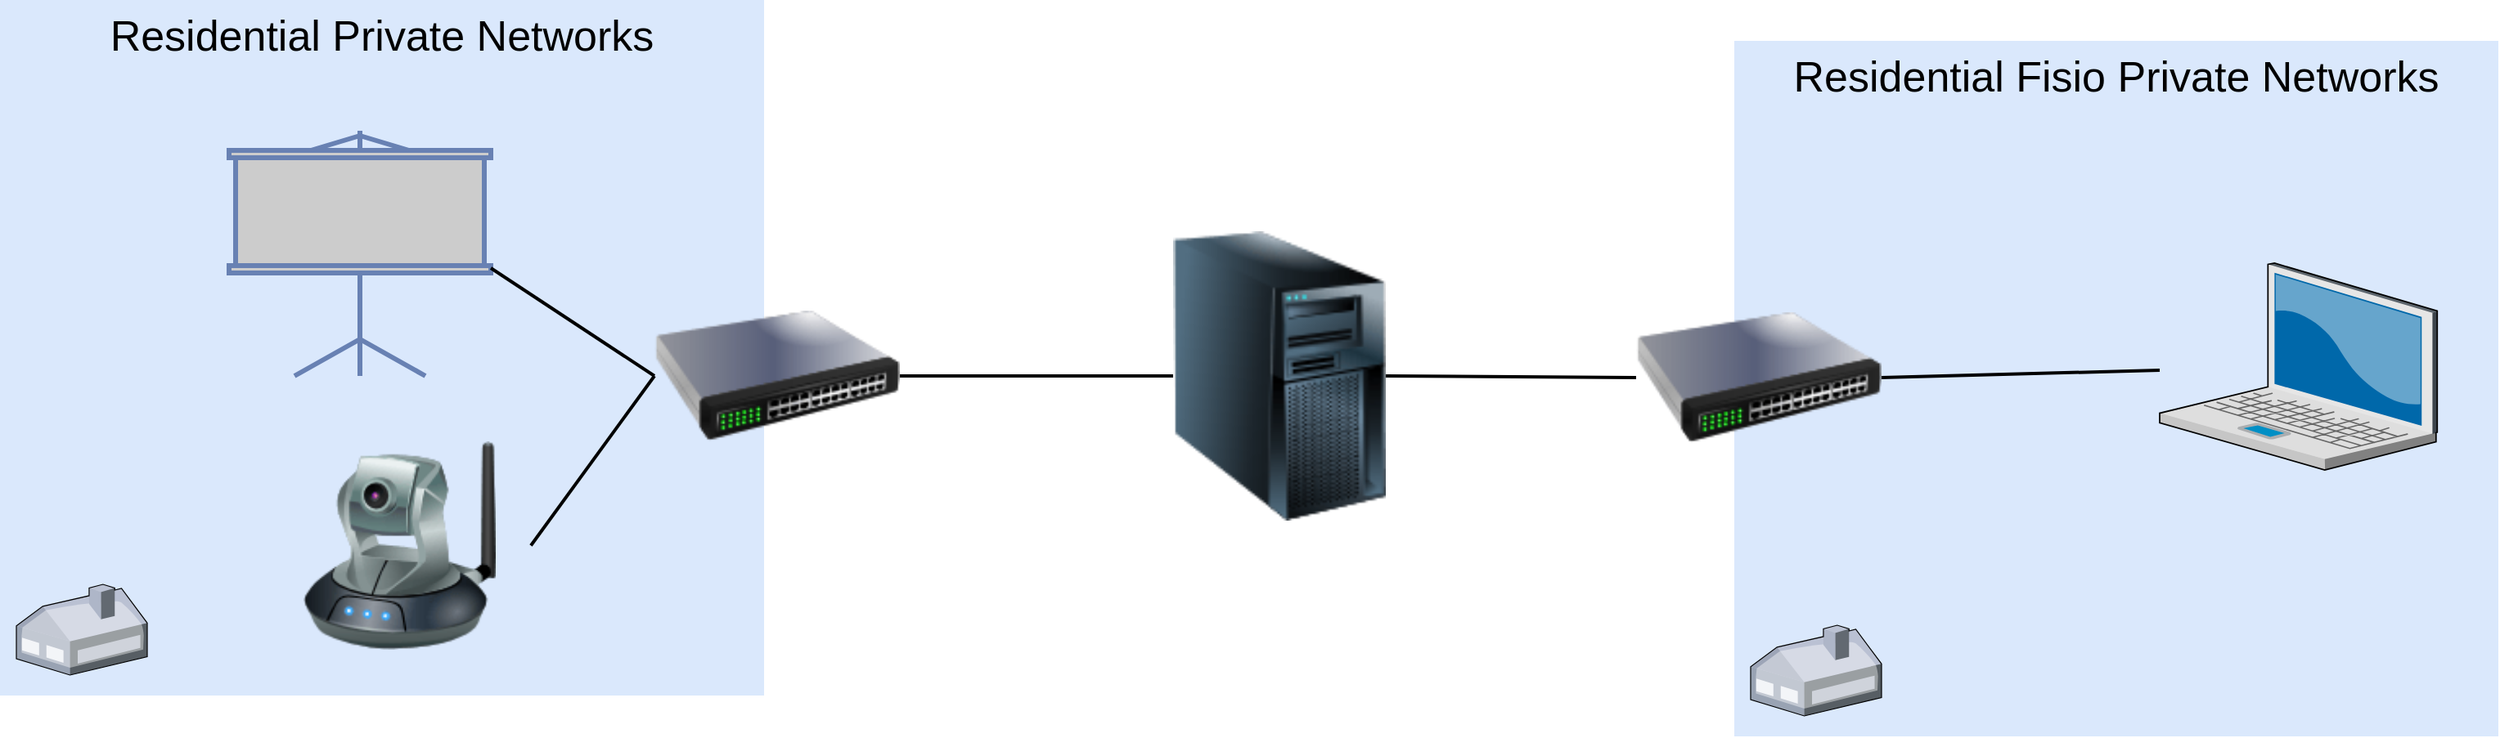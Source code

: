 <mxfile version="21.2.4" type="github" pages="2">
  <diagram name="Page-1" id="e3a06f82-3646-2815-327d-82caf3d4e204">
    <mxGraphModel dx="1589" dy="807" grid="1" gridSize="10" guides="1" tooltips="1" connect="1" arrows="1" fold="1" page="1" pageScale="1.5" pageWidth="1169" pageHeight="826" background="none" math="0" shadow="0">
      <root>
        <mxCell id="0" style=";html=1;" />
        <mxCell id="1" style=";html=1;" parent="0" />
        <mxCell id="kXjYNrG_pKj7RHM0Eber-18" style="edgeStyle=none;rounded=0;html=1;startSize=10;endSize=10;jettySize=auto;orthogonalLoop=1;fontSize=14;endArrow=none;endFill=0;strokeWidth=2;exitX=1;exitY=0.5;exitDx=0;exitDy=0;entryX=0;entryY=0.5;entryDx=0;entryDy=0;" parent="1" source="G5RKVKkpxOlWbGAvhB-s-5" target="kXjYNrG_pKj7RHM0Eber-31" edge="1">
          <mxGeometry relative="1" as="geometry">
            <mxPoint x="630" y="330" as="sourcePoint" />
            <mxPoint x="1028.82" y="305.086" as="targetPoint" />
          </mxGeometry>
        </mxCell>
        <mxCell id="kXjYNrG_pKj7RHM0Eber-31" value="" style="image;html=1;image=img/lib/clip_art/computers/Server_Tower_128x128.png" parent="1" vertex="1">
          <mxGeometry x="877" y="447.25" width="130" height="195.5" as="geometry" />
        </mxCell>
        <mxCell id="kXjYNrG_pKj7RHM0Eber-51" value="&lt;font style=&quot;font-size: 26px;&quot;&gt;Residential Fisio Private Networks&lt;/font&gt;" style="whiteSpace=wrap;html=1;fillColor=#dae8fc;fontSize=14;strokeColor=none;verticalAlign=top;" parent="1" vertex="1">
          <mxGeometry x="1220" y="340" width="467" height="425.5" as="geometry" />
        </mxCell>
        <mxCell id="kXjYNrG_pKj7RHM0Eber-52" value="" style="verticalLabelPosition=bottom;aspect=fixed;html=1;verticalAlign=top;strokeColor=none;shape=mxgraph.citrix.home_office;fillColor=#66B2FF;gradientColor=#0066CC;fontSize=14;" parent="1" vertex="1">
          <mxGeometry x="1230" y="697.5" width="80" height="55.5" as="geometry" />
        </mxCell>
        <mxCell id="G5RKVKkpxOlWbGAvhB-s-1" value="&lt;font style=&quot;font-size: 26px;&quot;&gt;Residential Private Networks&lt;/font&gt;" style="whiteSpace=wrap;html=1;fillColor=#dae8fc;fontSize=14;strokeColor=none;verticalAlign=top;" parent="1" vertex="1">
          <mxGeometry x="160" y="315" width="467" height="425.5" as="geometry" />
        </mxCell>
        <mxCell id="G5RKVKkpxOlWbGAvhB-s-2" value="" style="verticalLabelPosition=bottom;aspect=fixed;html=1;verticalAlign=top;strokeColor=none;shape=mxgraph.citrix.home_office;fillColor=#66B2FF;gradientColor=#0066CC;fontSize=14;" parent="1" vertex="1">
          <mxGeometry x="170" y="672.5" width="80" height="55.5" as="geometry" />
        </mxCell>
        <mxCell id="G5RKVKkpxOlWbGAvhB-s-3" value="" style="image;html=1;image=img/lib/clip_art/networking/Ip_Camera_128x128.png" parent="1" vertex="1">
          <mxGeometry x="323.98" y="585" width="160.5" height="127.5" as="geometry" />
        </mxCell>
        <mxCell id="G5RKVKkpxOlWbGAvhB-s-4" style="edgeStyle=none;rounded=0;html=1;startSize=10;endSize=10;jettySize=auto;orthogonalLoop=1;fontSize=14;endArrow=none;endFill=0;strokeWidth=2;exitX=1;exitY=0.5;exitDx=0;exitDy=0;entryX=0;entryY=0.5;entryDx=0;entryDy=0;" parent="1" source="G5RKVKkpxOlWbGAvhB-s-3" target="G5RKVKkpxOlWbGAvhB-s-5" edge="1">
          <mxGeometry relative="1" as="geometry">
            <mxPoint x="563.5" y="657.835" as="sourcePoint" />
            <mxPoint x="777" y="598.5" as="targetPoint" />
          </mxGeometry>
        </mxCell>
        <mxCell id="G5RKVKkpxOlWbGAvhB-s-5" value="" style="image;html=1;image=img/lib/clip_art/networking/Switch_128x128.png" parent="1" vertex="1">
          <mxGeometry x="560" y="475" width="150" height="140" as="geometry" />
        </mxCell>
        <mxCell id="G5RKVKkpxOlWbGAvhB-s-6" value="" style="fontColor=#0066CC;verticalAlign=top;verticalLabelPosition=bottom;labelPosition=center;align=center;html=1;outlineConnect=0;fillColor=#CCCCCC;strokeColor=#6881B3;gradientColor=none;gradientDirection=north;strokeWidth=2;shape=mxgraph.networks.video_projector_screen;" parent="1" vertex="1">
          <mxGeometry x="300" y="395" width="160" height="150" as="geometry" />
        </mxCell>
        <mxCell id="G5RKVKkpxOlWbGAvhB-s-7" style="edgeStyle=none;rounded=0;html=1;startSize=10;endSize=10;jettySize=auto;orthogonalLoop=1;fontSize=14;endArrow=none;endFill=0;strokeWidth=2;exitX=1;exitY=0.56;exitDx=0;exitDy=0;entryX=0;entryY=0.5;entryDx=0;entryDy=0;exitPerimeter=0;" parent="1" source="G5RKVKkpxOlWbGAvhB-s-6" target="G5RKVKkpxOlWbGAvhB-s-5" edge="1">
          <mxGeometry relative="1" as="geometry">
            <mxPoint x="494" y="659" as="sourcePoint" />
            <mxPoint x="570" y="555" as="targetPoint" />
          </mxGeometry>
        </mxCell>
        <mxCell id="VzoqMaSi-gexHlLU3LS6-1" value="" style="verticalLabelPosition=bottom;sketch=0;aspect=fixed;html=1;verticalAlign=top;strokeColor=none;align=center;outlineConnect=0;shape=mxgraph.citrix.laptop_2;" parent="1" vertex="1">
          <mxGeometry x="1480" y="476" width="169.64" height="126.5" as="geometry" />
        </mxCell>
        <mxCell id="VzoqMaSi-gexHlLU3LS6-2" value="" style="image;html=1;image=img/lib/clip_art/networking/Switch_128x128.png" parent="1" vertex="1">
          <mxGeometry x="1160" y="476" width="150" height="140" as="geometry" />
        </mxCell>
        <mxCell id="VzoqMaSi-gexHlLU3LS6-3" style="edgeStyle=none;rounded=0;html=1;startSize=10;endSize=10;jettySize=auto;orthogonalLoop=1;fontSize=14;endArrow=none;endFill=0;strokeWidth=2;exitX=1;exitY=0.5;exitDx=0;exitDy=0;entryX=0;entryY=0.5;entryDx=0;entryDy=0;" parent="1" source="kXjYNrG_pKj7RHM0Eber-31" target="VzoqMaSi-gexHlLU3LS6-2" edge="1">
          <mxGeometry relative="1" as="geometry">
            <mxPoint x="610" y="555" as="sourcePoint" />
            <mxPoint x="887" y="555" as="targetPoint" />
          </mxGeometry>
        </mxCell>
        <mxCell id="JAqYqh9T3vLIZOfGSQce-1" style="edgeStyle=none;rounded=0;html=1;startSize=10;endSize=10;jettySize=auto;orthogonalLoop=1;fontSize=14;endArrow=none;endFill=0;strokeWidth=2;exitX=1;exitY=0.5;exitDx=0;exitDy=0;" edge="1" parent="1" source="VzoqMaSi-gexHlLU3LS6-2" target="VzoqMaSi-gexHlLU3LS6-1">
          <mxGeometry relative="1" as="geometry">
            <mxPoint x="1017" y="555" as="sourcePoint" />
            <mxPoint x="1170" y="556" as="targetPoint" />
          </mxGeometry>
        </mxCell>
      </root>
    </mxGraphModel>
  </diagram>
  <diagram id="EM8-ZOF5JpDM5AOmmODy" name="Página-2">
    <mxGraphModel dx="2185" dy="1110" grid="1" gridSize="10" guides="1" tooltips="1" connect="1" arrows="1" fold="1" page="1" pageScale="1" pageWidth="827" pageHeight="1169" math="0" shadow="0">
      <root>
        <mxCell id="0" />
        <mxCell id="1" parent="0" />
        <mxCell id="mfFKu25c9JGt-sQGoy1n-14" value="&lt;h1&gt;&lt;br&gt;&lt;/h1&gt;" style="ellipse;shape=cloud;whiteSpace=wrap;html=1;" vertex="1" parent="1">
          <mxGeometry x="1010" y="290" width="720" height="450" as="geometry" />
        </mxCell>
        <mxCell id="tl93-0JdJ6uAuUB88S14-1" value="&lt;h1&gt;&lt;br&gt;&lt;/h1&gt;" style="ellipse;shape=cloud;whiteSpace=wrap;html=1;" parent="1" vertex="1">
          <mxGeometry y="100" width="720" height="450" as="geometry" />
        </mxCell>
        <mxCell id="tl93-0JdJ6uAuUB88S14-2" style="edgeStyle=none;rounded=0;html=1;startSize=10;endSize=10;jettySize=auto;orthogonalLoop=1;fontSize=14;endArrow=none;endFill=0;strokeWidth=2;exitX=1;exitY=0.5;exitDx=0;exitDy=0;entryX=0;entryY=0.5;entryDx=0;entryDy=0;" parent="1" target="tl93-0JdJ6uAuUB88S14-4" edge="1">
          <mxGeometry relative="1" as="geometry">
            <mxPoint x="676.5" y="760" as="sourcePoint" />
            <mxPoint x="1026.5" y="510" as="targetPoint" />
          </mxGeometry>
        </mxCell>
        <mxCell id="tl93-0JdJ6uAuUB88S14-3" style="edgeStyle=none;rounded=0;html=1;startSize=10;endSize=10;jettySize=auto;orthogonalLoop=1;fontSize=14;endArrow=none;endFill=0;strokeWidth=2;exitX=1;exitY=0.5;exitDx=0;exitDy=0;entryX=0;entryY=0.5;entryDx=0;entryDy=0;" parent="1" source="tl93-0JdJ6uAuUB88S14-15" target="tl93-0JdJ6uAuUB88S14-4" edge="1">
          <mxGeometry relative="1" as="geometry">
            <mxPoint x="676.5" y="330" as="sourcePoint" />
            <mxPoint x="1075.32" y="295.086" as="targetPoint" />
          </mxGeometry>
        </mxCell>
        <mxCell id="tl93-0JdJ6uAuUB88S14-4" value="" style="image;html=1;image=img/lib/clip_art/computers/Server_Tower_128x128.png" parent="1" vertex="1">
          <mxGeometry x="780" y="451.25" width="130" height="195.5" as="geometry" />
        </mxCell>
        <mxCell id="tl93-0JdJ6uAuUB88S14-12" value="" style="verticalLabelPosition=bottom;aspect=fixed;html=1;verticalAlign=top;strokeColor=none;shape=mxgraph.citrix.home_office;fillColor=#66B2FF;gradientColor=#0066CC;fontSize=14;" parent="1" vertex="1">
          <mxGeometry x="66.5" y="270" width="80" height="55.5" as="geometry" />
        </mxCell>
        <mxCell id="tl93-0JdJ6uAuUB88S14-13" value="" style="image;html=1;image=img/lib/clip_art/networking/Ip_Camera_128x128.png" parent="1" vertex="1">
          <mxGeometry x="266.5" y="360" width="160.5" height="127.5" as="geometry" />
        </mxCell>
        <mxCell id="tl93-0JdJ6uAuUB88S14-14" style="edgeStyle=none;rounded=0;html=1;startSize=10;endSize=10;jettySize=auto;orthogonalLoop=1;fontSize=14;endArrow=none;endFill=0;strokeWidth=2;exitX=1;exitY=0.5;exitDx=0;exitDy=0;entryX=0;entryY=0.5;entryDx=0;entryDy=0;" parent="1" source="tl93-0JdJ6uAuUB88S14-13" target="tl93-0JdJ6uAuUB88S14-15" edge="1">
          <mxGeometry relative="1" as="geometry">
            <mxPoint x="530" y="432.835" as="sourcePoint" />
            <mxPoint x="743.5" y="373.5" as="targetPoint" />
          </mxGeometry>
        </mxCell>
        <mxCell id="tl93-0JdJ6uAuUB88S14-15" value="" style="image;html=1;image=img/lib/clip_art/networking/Switch_128x128.png" parent="1" vertex="1">
          <mxGeometry x="526.5" y="250" width="150" height="140" as="geometry" />
        </mxCell>
        <mxCell id="tl93-0JdJ6uAuUB88S14-16" value="" style="fontColor=#0066CC;verticalAlign=top;verticalLabelPosition=bottom;labelPosition=center;align=center;html=1;outlineConnect=0;fillColor=#CCCCCC;strokeColor=#6881B3;gradientColor=none;gradientDirection=north;strokeWidth=2;shape=mxgraph.networks.video_projector_screen;" parent="1" vertex="1">
          <mxGeometry x="266.5" y="230" width="193.5" height="120" as="geometry" />
        </mxCell>
        <mxCell id="tl93-0JdJ6uAuUB88S14-17" style="edgeStyle=none;rounded=0;html=1;startSize=10;endSize=10;jettySize=auto;orthogonalLoop=1;fontSize=14;endArrow=none;endFill=0;strokeWidth=2;exitX=1;exitY=0.56;exitDx=0;exitDy=0;entryX=0;entryY=0.5;entryDx=0;entryDy=0;exitPerimeter=0;" parent="1" source="tl93-0JdJ6uAuUB88S14-16" target="tl93-0JdJ6uAuUB88S14-15" edge="1">
          <mxGeometry relative="1" as="geometry">
            <mxPoint x="460.5" y="434" as="sourcePoint" />
            <mxPoint x="536.5" y="330" as="targetPoint" />
          </mxGeometry>
        </mxCell>
        <mxCell id="jNHm6kl9JlqRwAHkXDZn-1" value="&#xa;&lt;h1 style=&quot;border-color: var(--border-color); color: rgb(0, 0, 0); font-family: Helvetica; font-style: normal; font-variant-ligatures: normal; font-variant-caps: normal; letter-spacing: normal; orphans: 2; text-align: center; text-indent: 0px; text-transform: none; widows: 2; word-spacing: 0px; -webkit-text-stroke-width: 0px; background-color: rgb(251, 251, 251); text-decoration-thickness: initial; text-decoration-style: initial; text-decoration-color: initial;&quot;&gt;&lt;font style=&quot;border-color: var(--border-color); font-size: 24px;&quot;&gt;Residential Private Networks&lt;/font&gt;&lt;/h1&gt;&#xa;&#xa;" style="text;html=1;strokeColor=none;fillColor=none;align=center;verticalAlign=middle;whiteSpace=wrap;rounded=0;" vertex="1" parent="1">
          <mxGeometry x="199.0" y="200" width="369.52" height="30" as="geometry" />
        </mxCell>
        <mxCell id="jNHm6kl9JlqRwAHkXDZn-2" value="&lt;h1&gt;&lt;br&gt;&lt;/h1&gt;" style="ellipse;shape=cloud;whiteSpace=wrap;html=1;" vertex="1" parent="1">
          <mxGeometry x="3.25" y="540" width="720" height="450" as="geometry" />
        </mxCell>
        <mxCell id="jNHm6kl9JlqRwAHkXDZn-3" value="" style="verticalLabelPosition=bottom;aspect=fixed;html=1;verticalAlign=top;strokeColor=none;shape=mxgraph.citrix.home_office;fillColor=#66B2FF;gradientColor=#0066CC;fontSize=14;" vertex="1" parent="1">
          <mxGeometry x="69.75" y="710" width="80" height="55.5" as="geometry" />
        </mxCell>
        <mxCell id="jNHm6kl9JlqRwAHkXDZn-4" value="" style="image;html=1;image=img/lib/clip_art/networking/Ip_Camera_128x128.png" vertex="1" parent="1">
          <mxGeometry x="269.75" y="800" width="160.5" height="127.5" as="geometry" />
        </mxCell>
        <mxCell id="jNHm6kl9JlqRwAHkXDZn-5" style="edgeStyle=none;rounded=0;html=1;startSize=10;endSize=10;jettySize=auto;orthogonalLoop=1;fontSize=14;endArrow=none;endFill=0;strokeWidth=2;exitX=1;exitY=0.5;exitDx=0;exitDy=0;entryX=0;entryY=0.5;entryDx=0;entryDy=0;" edge="1" parent="1" source="jNHm6kl9JlqRwAHkXDZn-4" target="jNHm6kl9JlqRwAHkXDZn-6">
          <mxGeometry relative="1" as="geometry">
            <mxPoint x="533.25" y="872.835" as="sourcePoint" />
            <mxPoint x="746.75" y="813.5" as="targetPoint" />
          </mxGeometry>
        </mxCell>
        <mxCell id="jNHm6kl9JlqRwAHkXDZn-6" value="" style="image;html=1;image=img/lib/clip_art/networking/Switch_128x128.png" vertex="1" parent="1">
          <mxGeometry x="529.75" y="690" width="150" height="140" as="geometry" />
        </mxCell>
        <mxCell id="jNHm6kl9JlqRwAHkXDZn-7" value="" style="fontColor=#0066CC;verticalAlign=top;verticalLabelPosition=bottom;labelPosition=center;align=center;html=1;outlineConnect=0;fillColor=#CCCCCC;strokeColor=#6881B3;gradientColor=none;gradientDirection=north;strokeWidth=2;shape=mxgraph.networks.video_projector_screen;" vertex="1" parent="1">
          <mxGeometry x="269.75" y="670" width="193.5" height="120" as="geometry" />
        </mxCell>
        <mxCell id="jNHm6kl9JlqRwAHkXDZn-8" style="edgeStyle=none;rounded=0;html=1;startSize=10;endSize=10;jettySize=auto;orthogonalLoop=1;fontSize=14;endArrow=none;endFill=0;strokeWidth=2;exitX=1;exitY=0.56;exitDx=0;exitDy=0;entryX=0;entryY=0.5;entryDx=0;entryDy=0;exitPerimeter=0;" edge="1" parent="1" source="jNHm6kl9JlqRwAHkXDZn-7" target="jNHm6kl9JlqRwAHkXDZn-6">
          <mxGeometry relative="1" as="geometry">
            <mxPoint x="463.75" y="874" as="sourcePoint" />
            <mxPoint x="539.75" y="770" as="targetPoint" />
          </mxGeometry>
        </mxCell>
        <mxCell id="jNHm6kl9JlqRwAHkXDZn-9" value="&#xa;&lt;h1 style=&quot;border-color: var(--border-color); color: rgb(0, 0, 0); font-family: Helvetica; font-style: normal; font-variant-ligatures: normal; font-variant-caps: normal; letter-spacing: normal; orphans: 2; text-align: center; text-indent: 0px; text-transform: none; widows: 2; word-spacing: 0px; -webkit-text-stroke-width: 0px; background-color: rgb(251, 251, 251); text-decoration-thickness: initial; text-decoration-style: initial; text-decoration-color: initial;&quot;&gt;&lt;font style=&quot;border-color: var(--border-color); font-size: 24px;&quot;&gt;Residential Private Networks&lt;/font&gt;&lt;/h1&gt;&#xa;&#xa;" style="text;html=1;strokeColor=none;fillColor=none;align=center;verticalAlign=middle;whiteSpace=wrap;rounded=0;" vertex="1" parent="1">
          <mxGeometry x="202.25" y="640" width="369.52" height="30" as="geometry" />
        </mxCell>
        <mxCell id="mfFKu25c9JGt-sQGoy1n-3" value="" style="verticalLabelPosition=bottom;sketch=0;aspect=fixed;html=1;verticalAlign=top;strokeColor=none;align=center;outlineConnect=0;shape=mxgraph.citrix.laptop_2;" vertex="1" parent="1">
          <mxGeometry x="1350" y="484.75" width="169.64" height="126.5" as="geometry" />
        </mxCell>
        <mxCell id="mfFKu25c9JGt-sQGoy1n-15" value="" style="verticalLabelPosition=bottom;aspect=fixed;html=1;verticalAlign=top;strokeColor=none;shape=mxgraph.citrix.home_office;fillColor=#66B2FF;gradientColor=#0066CC;fontSize=14;" vertex="1" parent="1">
          <mxGeometry x="1578.52" y="429.25" width="80" height="55.5" as="geometry" />
        </mxCell>
        <mxCell id="mfFKu25c9JGt-sQGoy1n-17" style="edgeStyle=none;rounded=0;html=1;startSize=10;endSize=10;jettySize=auto;orthogonalLoop=1;fontSize=14;endArrow=none;endFill=0;strokeWidth=2;entryX=1;entryY=0.5;entryDx=0;entryDy=0;" edge="1" parent="1" source="mfFKu25c9JGt-sQGoy1n-3" target="mfFKu25c9JGt-sQGoy1n-18">
          <mxGeometry relative="1" as="geometry">
            <mxPoint x="1437" y="613.75" as="sourcePoint" />
            <mxPoint x="1753.5" y="563.5" as="targetPoint" />
          </mxGeometry>
        </mxCell>
        <mxCell id="mfFKu25c9JGt-sQGoy1n-18" value="" style="image;html=1;image=img/lib/clip_art/networking/Switch_128x128.png" vertex="1" parent="1">
          <mxGeometry x="1010" y="471.25" width="150" height="140" as="geometry" />
        </mxCell>
        <mxCell id="mfFKu25c9JGt-sQGoy1n-21" value="&lt;br&gt;&lt;h1 style=&quot;border-color: var(--border-color); color: rgb(0, 0, 0); font-family: Helvetica; font-style: normal; font-variant-ligatures: normal; font-variant-caps: normal; letter-spacing: normal; orphans: 2; text-align: center; text-indent: 0px; text-transform: none; widows: 2; word-spacing: 0px; -webkit-text-stroke-width: 0px; background-color: rgb(251, 251, 251); text-decoration-thickness: initial; text-decoration-style: initial; text-decoration-color: initial;&quot;&gt;&lt;font style=&quot;border-color: var(--border-color); font-size: 24px;&quot;&gt;Residential Fisio Private Networks&lt;/font&gt;&lt;/h1&gt;&lt;br&gt;" style="text;html=1;strokeColor=none;fillColor=none;align=center;verticalAlign=middle;whiteSpace=wrap;rounded=0;" vertex="1" parent="1">
          <mxGeometry x="1200" y="380" width="398.52" height="30" as="geometry" />
        </mxCell>
        <mxCell id="mfFKu25c9JGt-sQGoy1n-24" style="edgeStyle=none;rounded=0;html=1;startSize=10;endSize=10;jettySize=auto;orthogonalLoop=1;fontSize=14;endArrow=none;endFill=0;strokeWidth=2;exitX=0;exitY=0.5;exitDx=0;exitDy=0;entryX=1;entryY=0.5;entryDx=0;entryDy=0;" edge="1" parent="1" source="mfFKu25c9JGt-sQGoy1n-18" target="tl93-0JdJ6uAuUB88S14-4">
          <mxGeometry relative="1" as="geometry">
            <mxPoint x="1140.0" y="511.25" as="sourcePoint" />
            <mxPoint x="870" y="528" as="targetPoint" />
          </mxGeometry>
        </mxCell>
      </root>
    </mxGraphModel>
  </diagram>
</mxfile>
